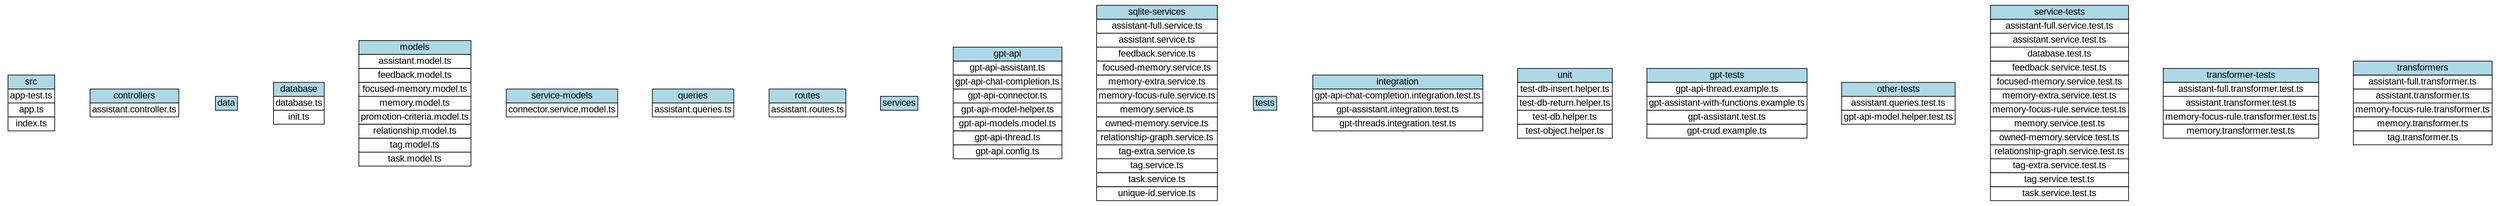 
digraph G {
  rankdir=TB; // Change layout to Top-to-Bottom
  nodesep=0.5; // Adjust horizontal spacing
  ranksep=1;   // Adjust vertical spacing
  node [fontname="Arial"];
  "C:\Users\Ubaby\NodeJS Projects\gpt-assistants-api\gpt-assistants-api\src_files" [shape=plaintext label=<<TABLE BORDER="0" CELLBORDER="1" CELLSPACING="0">
  <TR><TD COLSPAN="1" BGCOLOR="lightblue">src</TD></TR>
  <TR><TD>app-test.ts</TD></TR><TR><TD>app.ts</TD></TR><TR><TD>index.ts</TD></TR>
</TABLE>>];
  "C:\Users\Ubaby\NodeJS Projects\gpt-assistants-api\gpt-assistants-api\src\controllers_files" [shape=plaintext label=<<TABLE BORDER="0" CELLBORDER="1" CELLSPACING="0">
  <TR><TD COLSPAN="1" BGCOLOR="lightblue">controllers</TD></TR>
  <TR><TD>assistant.controller.ts</TD></TR>
</TABLE>>];
  "C:\Users\Ubaby\NodeJS Projects\gpt-assistants-api\gpt-assistants-api\src\data_files" [shape=plaintext label=<<TABLE BORDER="0" CELLBORDER="1" CELLSPACING="0">
  <TR><TD COLSPAN="1" BGCOLOR="lightblue">data</TD></TR>
  
</TABLE>>];
  "C:\Users\Ubaby\NodeJS Projects\gpt-assistants-api\gpt-assistants-api\src\database_files" [shape=plaintext label=<<TABLE BORDER="0" CELLBORDER="1" CELLSPACING="0">
  <TR><TD COLSPAN="1" BGCOLOR="lightblue">database</TD></TR>
  <TR><TD>database.ts</TD></TR><TR><TD>init.ts</TD></TR>
</TABLE>>];
  "C:\Users\Ubaby\NodeJS Projects\gpt-assistants-api\gpt-assistants-api\src\models_files" [shape=plaintext label=<<TABLE BORDER="0" CELLBORDER="1" CELLSPACING="0">
  <TR><TD COLSPAN="1" BGCOLOR="lightblue">models</TD></TR>
  <TR><TD>assistant.model.ts</TD></TR><TR><TD>feedback.model.ts</TD></TR><TR><TD>focused-memory.model.ts</TD></TR><TR><TD>memory.model.ts</TD></TR><TR><TD>promotion-criteria.model.ts</TD></TR><TR><TD>relationship.model.ts</TD></TR><TR><TD>tag.model.ts</TD></TR><TR><TD>task.model.ts</TD></TR>
</TABLE>>];
  "C:\Users\Ubaby\NodeJS Projects\gpt-assistants-api\gpt-assistants-api\src\models\service-models_files" [shape=plaintext label=<<TABLE BORDER="0" CELLBORDER="1" CELLSPACING="0">
  <TR><TD COLSPAN="1" BGCOLOR="lightblue">service-models</TD></TR>
  <TR><TD>connector.service.model.ts</TD></TR>
</TABLE>>];
  "C:\Users\Ubaby\NodeJS Projects\gpt-assistants-api\gpt-assistants-api\src\queries_files" [shape=plaintext label=<<TABLE BORDER="0" CELLBORDER="1" CELLSPACING="0">
  <TR><TD COLSPAN="1" BGCOLOR="lightblue">queries</TD></TR>
  <TR><TD>assistant.queries.ts</TD></TR>
</TABLE>>];
  "C:\Users\Ubaby\NodeJS Projects\gpt-assistants-api\gpt-assistants-api\src\routes_files" [shape=plaintext label=<<TABLE BORDER="0" CELLBORDER="1" CELLSPACING="0">
  <TR><TD COLSPAN="1" BGCOLOR="lightblue">routes</TD></TR>
  <TR><TD>assistant.routes.ts</TD></TR>
</TABLE>>];
  "C:\Users\Ubaby\NodeJS Projects\gpt-assistants-api\gpt-assistants-api\src\services_files" [shape=plaintext label=<<TABLE BORDER="0" CELLBORDER="1" CELLSPACING="0">
  <TR><TD COLSPAN="1" BGCOLOR="lightblue">services</TD></TR>
  
</TABLE>>];
  "C:\Users\Ubaby\NodeJS Projects\gpt-assistants-api\gpt-assistants-api\src\services\gpt-api_files" [shape=plaintext label=<<TABLE BORDER="0" CELLBORDER="1" CELLSPACING="0">
  <TR><TD COLSPAN="1" BGCOLOR="lightblue">gpt-api</TD></TR>
  <TR><TD>gpt-api-assistant.ts</TD></TR><TR><TD>gpt-api-chat-completion.ts</TD></TR><TR><TD>gpt-api-connector.ts</TD></TR><TR><TD>gpt-api-model-helper.ts</TD></TR><TR><TD>gpt-api-models.model.ts</TD></TR><TR><TD>gpt-api-thread.ts</TD></TR><TR><TD>gpt-api.config.ts</TD></TR>
</TABLE>>];
  "C:\Users\Ubaby\NodeJS Projects\gpt-assistants-api\gpt-assistants-api\src\services\sqlite-services_files" [shape=plaintext label=<<TABLE BORDER="0" CELLBORDER="1" CELLSPACING="0">
  <TR><TD COLSPAN="1" BGCOLOR="lightblue">sqlite-services</TD></TR>
  <TR><TD>assistant-full.service.ts</TD></TR><TR><TD>assistant.service.ts</TD></TR><TR><TD>feedback.service.ts</TD></TR><TR><TD>focused-memory.service.ts</TD></TR><TR><TD>memory-extra.service.ts</TD></TR><TR><TD>memory-focus-rule.service.ts</TD></TR><TR><TD>memory.service.ts</TD></TR><TR><TD>owned-memory.service.ts</TD></TR><TR><TD>relationship-graph.service.ts</TD></TR><TR><TD>tag-extra.service.ts</TD></TR><TR><TD>tag.service.ts</TD></TR><TR><TD>task.service.ts</TD></TR><TR><TD>unique-id.service.ts</TD></TR>
</TABLE>>];
  "C:\Users\Ubaby\NodeJS Projects\gpt-assistants-api\gpt-assistants-api\src\tests_files" [shape=plaintext label=<<TABLE BORDER="0" CELLBORDER="1" CELLSPACING="0">
  <TR><TD COLSPAN="1" BGCOLOR="lightblue">tests</TD></TR>
  
</TABLE>>];
  "C:\Users\Ubaby\NodeJS Projects\gpt-assistants-api\gpt-assistants-api\src\tests\integration_files" [shape=plaintext label=<<TABLE BORDER="0" CELLBORDER="1" CELLSPACING="0">
  <TR><TD COLSPAN="1" BGCOLOR="lightblue">integration</TD></TR>
  <TR><TD>gpt-api-chat-completion.integration.test.ts</TD></TR><TR><TD>gpt-assistant.integration.test.ts</TD></TR><TR><TD>gpt-threads.integration.test.ts</TD></TR>
</TABLE>>];
  "C:\Users\Ubaby\NodeJS Projects\gpt-assistants-api\gpt-assistants-api\src\tests\unit_files" [shape=plaintext label=<<TABLE BORDER="0" CELLBORDER="1" CELLSPACING="0">
  <TR><TD COLSPAN="1" BGCOLOR="lightblue">unit</TD></TR>
  <TR><TD>test-db-insert.helper.ts</TD></TR><TR><TD>test-db-return.helper.ts</TD></TR><TR><TD>test-db.helper.ts</TD></TR><TR><TD>test-object.helper.ts</TD></TR>
</TABLE>>];
  "C:\Users\Ubaby\NodeJS Projects\gpt-assistants-api\gpt-assistants-api\src\tests\unit\gpt-tests_files" [shape=plaintext label=<<TABLE BORDER="0" CELLBORDER="1" CELLSPACING="0">
  <TR><TD COLSPAN="1" BGCOLOR="lightblue">gpt-tests</TD></TR>
  <TR><TD>gpt-api-thread.example.ts</TD></TR><TR><TD>gpt-assistant-with-functions.example.ts</TD></TR><TR><TD>gpt-assistant.test.ts</TD></TR><TR><TD>gpt-crud.example.ts</TD></TR>
</TABLE>>];
  "C:\Users\Ubaby\NodeJS Projects\gpt-assistants-api\gpt-assistants-api\src\tests\unit\other-tests_files" [shape=plaintext label=<<TABLE BORDER="0" CELLBORDER="1" CELLSPACING="0">
  <TR><TD COLSPAN="1" BGCOLOR="lightblue">other-tests</TD></TR>
  <TR><TD>assistant.queries.test.ts</TD></TR><TR><TD>gpt-api-model.helper.test.ts</TD></TR>
</TABLE>>];
  "C:\Users\Ubaby\NodeJS Projects\gpt-assistants-api\gpt-assistants-api\src\tests\unit\service-tests_files" [shape=plaintext label=<<TABLE BORDER="0" CELLBORDER="1" CELLSPACING="0">
  <TR><TD COLSPAN="1" BGCOLOR="lightblue">service-tests</TD></TR>
  <TR><TD>assistant-full.service.test.ts</TD></TR><TR><TD>assistant.service.test.ts</TD></TR><TR><TD>database.test.ts</TD></TR><TR><TD>feedback.service.test.ts</TD></TR><TR><TD>focused-memory.service.test.ts</TD></TR><TR><TD>memory-extra.service.test.ts</TD></TR><TR><TD>memory-focus-rule.service.test.ts</TD></TR><TR><TD>memory.service.test.ts</TD></TR><TR><TD>owned-memory.service.test.ts</TD></TR><TR><TD>relationship-graph.service.test.ts</TD></TR><TR><TD>tag-extra.service.test.ts</TD></TR><TR><TD>tag.service.test.ts</TD></TR><TR><TD>task.service.test.ts</TD></TR>
</TABLE>>];
  "C:\Users\Ubaby\NodeJS Projects\gpt-assistants-api\gpt-assistants-api\src\tests\unit\transformer-tests_files" [shape=plaintext label=<<TABLE BORDER="0" CELLBORDER="1" CELLSPACING="0">
  <TR><TD COLSPAN="1" BGCOLOR="lightblue">transformer-tests</TD></TR>
  <TR><TD>assistant-full.transformer.test.ts</TD></TR><TR><TD>assistant.transformer.test.ts</TD></TR><TR><TD>memory-focus-rule.transformer.test.ts</TD></TR><TR><TD>memory.transformer.test.ts</TD></TR>
</TABLE>>];
  "C:\Users\Ubaby\NodeJS Projects\gpt-assistants-api\gpt-assistants-api\src\transformers_files" [shape=plaintext label=<<TABLE BORDER="0" CELLBORDER="1" CELLSPACING="0">
  <TR><TD COLSPAN="1" BGCOLOR="lightblue">transformers</TD></TR>
  <TR><TD>assistant-full.transformer.ts</TD></TR><TR><TD>assistant.transformer.ts</TD></TR><TR><TD>memory-focus-rule.transformer.ts</TD></TR><TR><TD>memory.transformer.ts</TD></TR><TR><TD>tag.transformer.ts</TD></TR>
</TABLE>>];
}
